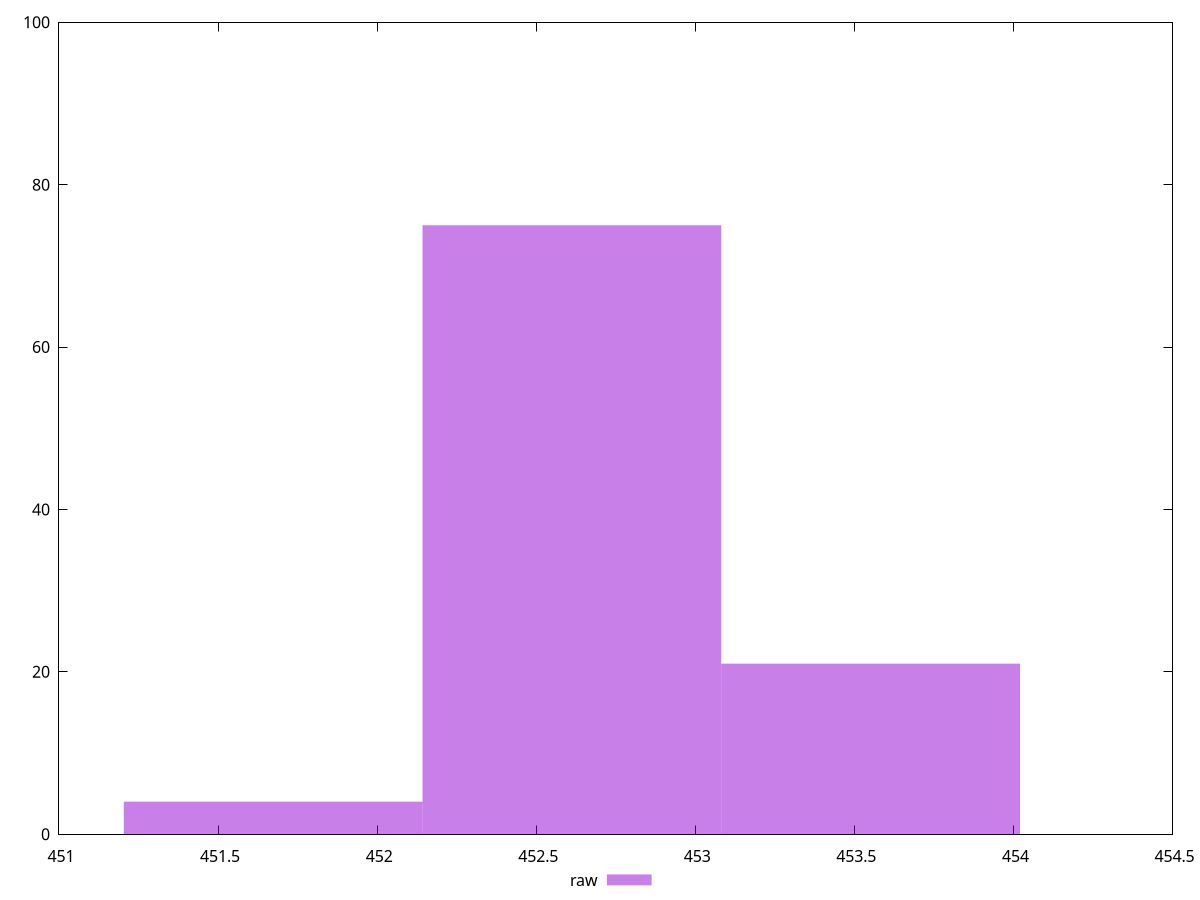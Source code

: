 reset
set terminal svg size 640, 490 enhanced background rgb 'white'
set output "report_00007_2020-12-11T15:55:29.892Z/uses-rel-preload/samples/pages+cached+noexternal+nofonts+nosvg+noimg/raw/histogram.svg"

$raw <<EOF
453.55117531655304 21
452.61214596807156 75
451.6731166195901 4
EOF

set key outside below
set boxwidth 0.9390293484814762
set yrange [0:100]
set style fill transparent solid 0.5 noborder

plot \
  $raw title "raw" with boxes, \


reset